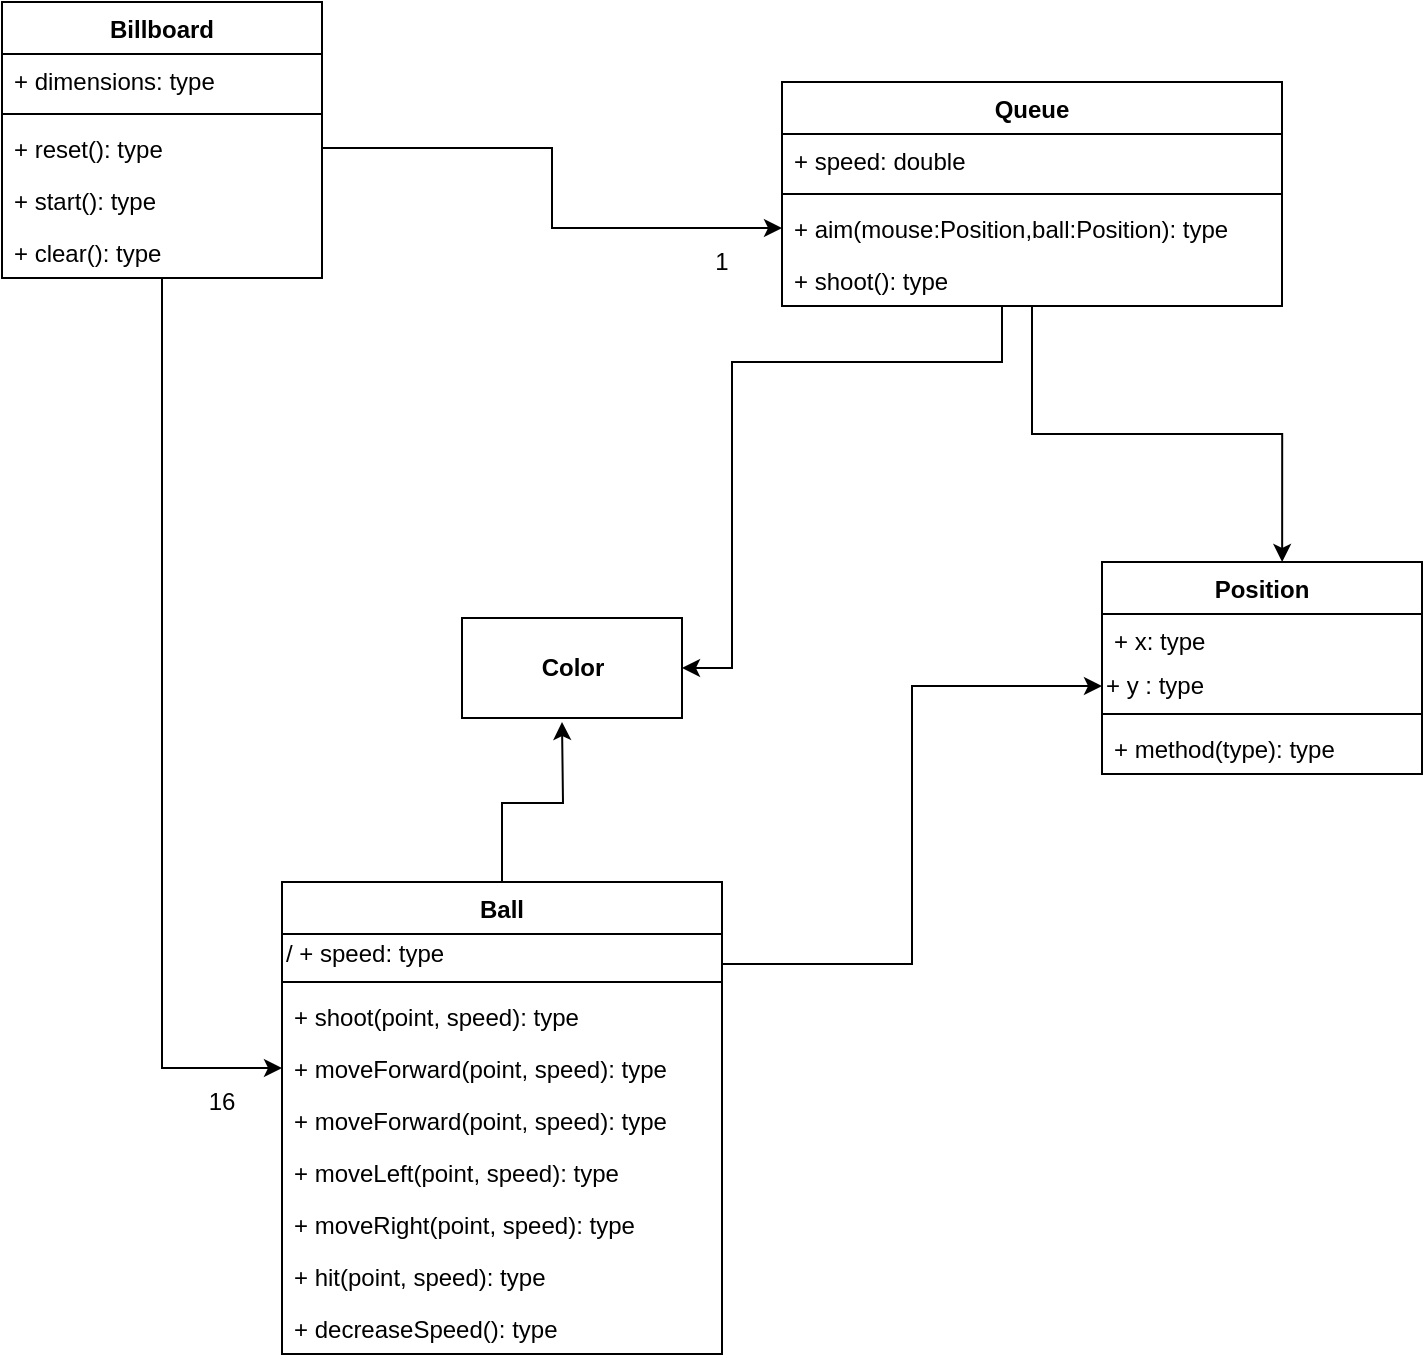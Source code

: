 <mxfile version="12.3.8" type="device" pages="1"><diagram id="BiT6Qse2HPPV9dIVEgkt" name="Page-1"><mxGraphModel dx="1172" dy="782" grid="1" gridSize="10" guides="1" tooltips="1" connect="1" arrows="1" fold="1" page="1" pageScale="1" pageWidth="850" pageHeight="1100" math="0" shadow="0"><root><mxCell id="0"/><mxCell id="1" parent="0"/><mxCell id="bXpqAv8fNdZPI3Pg2i3w-18" style="edgeStyle=orthogonalEdgeStyle;rounded=0;orthogonalLoop=1;jettySize=auto;html=1;entryX=0;entryY=0.5;entryDx=0;entryDy=0;" edge="1" parent="1" source="eTl-JKkWDBYy7YKq2uqo-9" target="bXpqAv8fNdZPI3Pg2i3w-6"><mxGeometry relative="1" as="geometry"/></mxCell><mxCell id="eTl-JKkWDBYy7YKq2uqo-9" value="Billboard" style="swimlane;fontStyle=1;align=center;verticalAlign=top;childLayout=stackLayout;horizontal=1;startSize=26;horizontalStack=0;resizeParent=1;resizeParentMax=0;resizeLast=0;collapsible=1;marginBottom=0;" parent="1" vertex="1"><mxGeometry x="100" y="90" width="160" height="138" as="geometry"/></mxCell><mxCell id="eTl-JKkWDBYy7YKq2uqo-10" value="+ dimensions: type" style="text;strokeColor=none;fillColor=none;align=left;verticalAlign=top;spacingLeft=4;spacingRight=4;overflow=hidden;rotatable=0;points=[[0,0.5],[1,0.5]];portConstraint=eastwest;" parent="eTl-JKkWDBYy7YKq2uqo-9" vertex="1"><mxGeometry y="26" width="160" height="26" as="geometry"/></mxCell><mxCell id="eTl-JKkWDBYy7YKq2uqo-11" value="" style="line;strokeWidth=1;fillColor=none;align=left;verticalAlign=middle;spacingTop=-1;spacingLeft=3;spacingRight=3;rotatable=0;labelPosition=right;points=[];portConstraint=eastwest;" parent="eTl-JKkWDBYy7YKq2uqo-9" vertex="1"><mxGeometry y="52" width="160" height="8" as="geometry"/></mxCell><mxCell id="eTl-JKkWDBYy7YKq2uqo-12" value="+ reset(): type" style="text;strokeColor=none;fillColor=none;align=left;verticalAlign=top;spacingLeft=4;spacingRight=4;overflow=hidden;rotatable=0;points=[[0,0.5],[1,0.5]];portConstraint=eastwest;" parent="eTl-JKkWDBYy7YKq2uqo-9" vertex="1"><mxGeometry y="60" width="160" height="26" as="geometry"/></mxCell><mxCell id="eTl-JKkWDBYy7YKq2uqo-25" value="+ start(): type" style="text;strokeColor=none;fillColor=none;align=left;verticalAlign=top;spacingLeft=4;spacingRight=4;overflow=hidden;rotatable=0;points=[[0,0.5],[1,0.5]];portConstraint=eastwest;" parent="eTl-JKkWDBYy7YKq2uqo-9" vertex="1"><mxGeometry y="86" width="160" height="26" as="geometry"/></mxCell><mxCell id="eTl-JKkWDBYy7YKq2uqo-26" value="+ clear(): type" style="text;strokeColor=none;fillColor=none;align=left;verticalAlign=top;spacingLeft=4;spacingRight=4;overflow=hidden;rotatable=0;points=[[0,0.5],[1,0.5]];portConstraint=eastwest;" parent="eTl-JKkWDBYy7YKq2uqo-9" vertex="1"><mxGeometry y="112" width="160" height="26" as="geometry"/></mxCell><mxCell id="bXpqAv8fNdZPI3Pg2i3w-16" style="edgeStyle=orthogonalEdgeStyle;rounded=0;orthogonalLoop=1;jettySize=auto;html=1;exitX=0.5;exitY=0;exitDx=0;exitDy=0;" edge="1" parent="1" source="eTl-JKkWDBYy7YKq2uqo-13"><mxGeometry relative="1" as="geometry"><mxPoint x="380" y="450" as="targetPoint"/></mxGeometry></mxCell><mxCell id="eTl-JKkWDBYy7YKq2uqo-13" value="Ball" style="swimlane;fontStyle=1;align=center;verticalAlign=top;childLayout=stackLayout;horizontal=1;startSize=26;horizontalStack=0;resizeParent=1;resizeParentMax=0;resizeLast=0;collapsible=1;marginBottom=0;" parent="1" vertex="1"><mxGeometry x="240" y="530" width="220" height="236" as="geometry"/></mxCell><mxCell id="PLrftOkvrQtNinY4A1MV-3" value="/ + speed: type" style="text;html=1;strokeColor=none;fillColor=none;align=left;verticalAlign=middle;whiteSpace=wrap;rounded=0;" parent="eTl-JKkWDBYy7YKq2uqo-13" vertex="1"><mxGeometry y="26" width="220" height="20" as="geometry"/></mxCell><mxCell id="eTl-JKkWDBYy7YKq2uqo-15" value="" style="line;strokeWidth=1;fillColor=none;align=left;verticalAlign=middle;spacingTop=-1;spacingLeft=3;spacingRight=3;rotatable=0;labelPosition=right;points=[];portConstraint=eastwest;" parent="eTl-JKkWDBYy7YKq2uqo-13" vertex="1"><mxGeometry y="46" width="220" height="8" as="geometry"/></mxCell><mxCell id="eTl-JKkWDBYy7YKq2uqo-16" value="+ shoot(point, speed): type&#10;" style="text;strokeColor=none;fillColor=none;align=left;verticalAlign=top;spacingLeft=4;spacingRight=4;overflow=hidden;rotatable=0;points=[[0,0.5],[1,0.5]];portConstraint=eastwest;" parent="eTl-JKkWDBYy7YKq2uqo-13" vertex="1"><mxGeometry y="54" width="220" height="26" as="geometry"/></mxCell><mxCell id="bXpqAv8fNdZPI3Pg2i3w-6" value="+ moveForward(point, speed): type&#10;" style="text;strokeColor=none;fillColor=none;align=left;verticalAlign=top;spacingLeft=4;spacingRight=4;overflow=hidden;rotatable=0;points=[[0,0.5],[1,0.5]];portConstraint=eastwest;" vertex="1" parent="eTl-JKkWDBYy7YKq2uqo-13"><mxGeometry y="80" width="220" height="26" as="geometry"/></mxCell><mxCell id="bXpqAv8fNdZPI3Pg2i3w-8" value="+ moveForward(point, speed): type&#10;" style="text;strokeColor=none;fillColor=none;align=left;verticalAlign=top;spacingLeft=4;spacingRight=4;overflow=hidden;rotatable=0;points=[[0,0.5],[1,0.5]];portConstraint=eastwest;" vertex="1" parent="eTl-JKkWDBYy7YKq2uqo-13"><mxGeometry y="106" width="220" height="26" as="geometry"/></mxCell><mxCell id="bXpqAv8fNdZPI3Pg2i3w-9" value="+ moveLeft(point, speed): type&#10;" style="text;strokeColor=none;fillColor=none;align=left;verticalAlign=top;spacingLeft=4;spacingRight=4;overflow=hidden;rotatable=0;points=[[0,0.5],[1,0.5]];portConstraint=eastwest;" vertex="1" parent="eTl-JKkWDBYy7YKq2uqo-13"><mxGeometry y="132" width="220" height="26" as="geometry"/></mxCell><mxCell id="bXpqAv8fNdZPI3Pg2i3w-10" value="+ moveRight(point, speed): type&#10;" style="text;strokeColor=none;fillColor=none;align=left;verticalAlign=top;spacingLeft=4;spacingRight=4;overflow=hidden;rotatable=0;points=[[0,0.5],[1,0.5]];portConstraint=eastwest;" vertex="1" parent="eTl-JKkWDBYy7YKq2uqo-13"><mxGeometry y="158" width="220" height="26" as="geometry"/></mxCell><mxCell id="bXpqAv8fNdZPI3Pg2i3w-11" value="+ hit(point, speed): type&#10;" style="text;strokeColor=none;fillColor=none;align=left;verticalAlign=top;spacingLeft=4;spacingRight=4;overflow=hidden;rotatable=0;points=[[0,0.5],[1,0.5]];portConstraint=eastwest;" vertex="1" parent="eTl-JKkWDBYy7YKq2uqo-13"><mxGeometry y="184" width="220" height="26" as="geometry"/></mxCell><mxCell id="bXpqAv8fNdZPI3Pg2i3w-12" value="+ decreaseSpeed(): type&#10;" style="text;strokeColor=none;fillColor=none;align=left;verticalAlign=top;spacingLeft=4;spacingRight=4;overflow=hidden;rotatable=0;points=[[0,0.5],[1,0.5]];portConstraint=eastwest;" vertex="1" parent="eTl-JKkWDBYy7YKq2uqo-13"><mxGeometry y="210" width="220" height="26" as="geometry"/></mxCell><mxCell id="bXpqAv8fNdZPI3Pg2i3w-23" style="edgeStyle=orthogonalEdgeStyle;rounded=0;orthogonalLoop=1;jettySize=auto;html=1;entryX=1;entryY=0.5;entryDx=0;entryDy=0;" edge="1" parent="1" source="eTl-JKkWDBYy7YKq2uqo-21" target="PLrftOkvrQtNinY4A1MV-16"><mxGeometry relative="1" as="geometry"><Array as="points"><mxPoint x="600" y="270"/><mxPoint x="465" y="270"/><mxPoint x="465" y="423"/></Array></mxGeometry></mxCell><mxCell id="bXpqAv8fNdZPI3Pg2i3w-24" style="edgeStyle=orthogonalEdgeStyle;rounded=0;orthogonalLoop=1;jettySize=auto;html=1;entryX=0.563;entryY=0;entryDx=0;entryDy=0;entryPerimeter=0;" edge="1" parent="1" source="eTl-JKkWDBYy7YKq2uqo-21" target="PLrftOkvrQtNinY4A1MV-4"><mxGeometry relative="1" as="geometry"/></mxCell><mxCell id="eTl-JKkWDBYy7YKq2uqo-21" value="Queue" style="swimlane;fontStyle=1;align=center;verticalAlign=top;childLayout=stackLayout;horizontal=1;startSize=26;horizontalStack=0;resizeParent=1;resizeParentMax=0;resizeLast=0;collapsible=1;marginBottom=0;" parent="1" vertex="1"><mxGeometry x="490" y="130" width="250" height="112" as="geometry"/></mxCell><mxCell id="bXpqAv8fNdZPI3Pg2i3w-2" value="+ speed: double" style="text;strokeColor=none;fillColor=none;align=left;verticalAlign=top;spacingLeft=4;spacingRight=4;overflow=hidden;rotatable=0;points=[[0,0.5],[1,0.5]];portConstraint=eastwest;" vertex="1" parent="eTl-JKkWDBYy7YKq2uqo-21"><mxGeometry y="26" width="250" height="26" as="geometry"/></mxCell><mxCell id="eTl-JKkWDBYy7YKq2uqo-23" value="" style="line;strokeWidth=1;fillColor=none;align=left;verticalAlign=middle;spacingTop=-1;spacingLeft=3;spacingRight=3;rotatable=0;labelPosition=right;points=[];portConstraint=eastwest;" parent="eTl-JKkWDBYy7YKq2uqo-21" vertex="1"><mxGeometry y="52" width="250" height="8" as="geometry"/></mxCell><mxCell id="eTl-JKkWDBYy7YKq2uqo-24" value="+ aim(mouse:Position,ball:Position): type" style="text;strokeColor=none;fillColor=none;align=left;verticalAlign=top;spacingLeft=4;spacingRight=4;overflow=hidden;rotatable=0;points=[[0,0.5],[1,0.5]];portConstraint=eastwest;" parent="eTl-JKkWDBYy7YKq2uqo-21" vertex="1"><mxGeometry y="60" width="250" height="26" as="geometry"/></mxCell><mxCell id="PLrftOkvrQtNinY4A1MV-20" value="+ shoot(): type" style="text;strokeColor=none;fillColor=none;align=left;verticalAlign=top;spacingLeft=4;spacingRight=4;overflow=hidden;rotatable=0;points=[[0,0.5],[1,0.5]];portConstraint=eastwest;" parent="eTl-JKkWDBYy7YKq2uqo-21" vertex="1"><mxGeometry y="86" width="250" height="26" as="geometry"/></mxCell><mxCell id="PLrftOkvrQtNinY4A1MV-4" value="Position" style="swimlane;fontStyle=1;align=center;verticalAlign=top;childLayout=stackLayout;horizontal=1;startSize=26;horizontalStack=0;resizeParent=1;resizeParentMax=0;resizeLast=0;collapsible=1;marginBottom=0;" parent="1" vertex="1"><mxGeometry x="650" y="370" width="160" height="106" as="geometry"/></mxCell><mxCell id="PLrftOkvrQtNinY4A1MV-5" value="+ x: type" style="text;strokeColor=none;fillColor=none;align=left;verticalAlign=top;spacingLeft=4;spacingRight=4;overflow=hidden;rotatable=0;points=[[0,0.5],[1,0.5]];portConstraint=eastwest;" parent="PLrftOkvrQtNinY4A1MV-4" vertex="1"><mxGeometry y="26" width="160" height="26" as="geometry"/></mxCell><mxCell id="PLrftOkvrQtNinY4A1MV-8" value="+ y : type" style="text;html=1;strokeColor=none;fillColor=none;align=left;verticalAlign=middle;whiteSpace=wrap;rounded=0;" parent="PLrftOkvrQtNinY4A1MV-4" vertex="1"><mxGeometry y="52" width="160" height="20" as="geometry"/></mxCell><mxCell id="PLrftOkvrQtNinY4A1MV-6" value="" style="line;strokeWidth=1;fillColor=none;align=left;verticalAlign=middle;spacingTop=-1;spacingLeft=3;spacingRight=3;rotatable=0;labelPosition=right;points=[];portConstraint=eastwest;" parent="PLrftOkvrQtNinY4A1MV-4" vertex="1"><mxGeometry y="72" width="160" height="8" as="geometry"/></mxCell><mxCell id="PLrftOkvrQtNinY4A1MV-7" value="+ method(type): type" style="text;strokeColor=none;fillColor=none;align=left;verticalAlign=top;spacingLeft=4;spacingRight=4;overflow=hidden;rotatable=0;points=[[0,0.5],[1,0.5]];portConstraint=eastwest;" parent="PLrftOkvrQtNinY4A1MV-4" vertex="1"><mxGeometry y="80" width="160" height="26" as="geometry"/></mxCell><mxCell id="PLrftOkvrQtNinY4A1MV-16" value="&lt;b&gt;Color&lt;/b&gt;" style="html=1;" parent="1" vertex="1"><mxGeometry x="330" y="398" width="110" height="50" as="geometry"/></mxCell><mxCell id="bXpqAv8fNdZPI3Pg2i3w-4" style="edgeStyle=orthogonalEdgeStyle;rounded=0;orthogonalLoop=1;jettySize=auto;html=1;exitX=1;exitY=0.75;exitDx=0;exitDy=0;entryX=0;entryY=0.5;entryDx=0;entryDy=0;" edge="1" parent="1" source="PLrftOkvrQtNinY4A1MV-3" target="PLrftOkvrQtNinY4A1MV-8"><mxGeometry relative="1" as="geometry"/></mxCell><mxCell id="bXpqAv8fNdZPI3Pg2i3w-19" value="16" style="text;html=1;strokeColor=none;fillColor=none;align=center;verticalAlign=middle;whiteSpace=wrap;rounded=0;" vertex="1" parent="1"><mxGeometry x="190" y="630" width="40" height="20" as="geometry"/></mxCell><mxCell id="bXpqAv8fNdZPI3Pg2i3w-21" style="edgeStyle=orthogonalEdgeStyle;rounded=0;orthogonalLoop=1;jettySize=auto;html=1;exitX=1;exitY=0.5;exitDx=0;exitDy=0;entryX=0;entryY=0.5;entryDx=0;entryDy=0;" edge="1" parent="1" source="eTl-JKkWDBYy7YKq2uqo-12" target="eTl-JKkWDBYy7YKq2uqo-24"><mxGeometry relative="1" as="geometry"/></mxCell><mxCell id="bXpqAv8fNdZPI3Pg2i3w-22" value="1" style="text;html=1;strokeColor=none;fillColor=none;align=center;verticalAlign=middle;whiteSpace=wrap;rounded=0;" vertex="1" parent="1"><mxGeometry x="440" y="210" width="40" height="20" as="geometry"/></mxCell></root></mxGraphModel></diagram></mxfile>